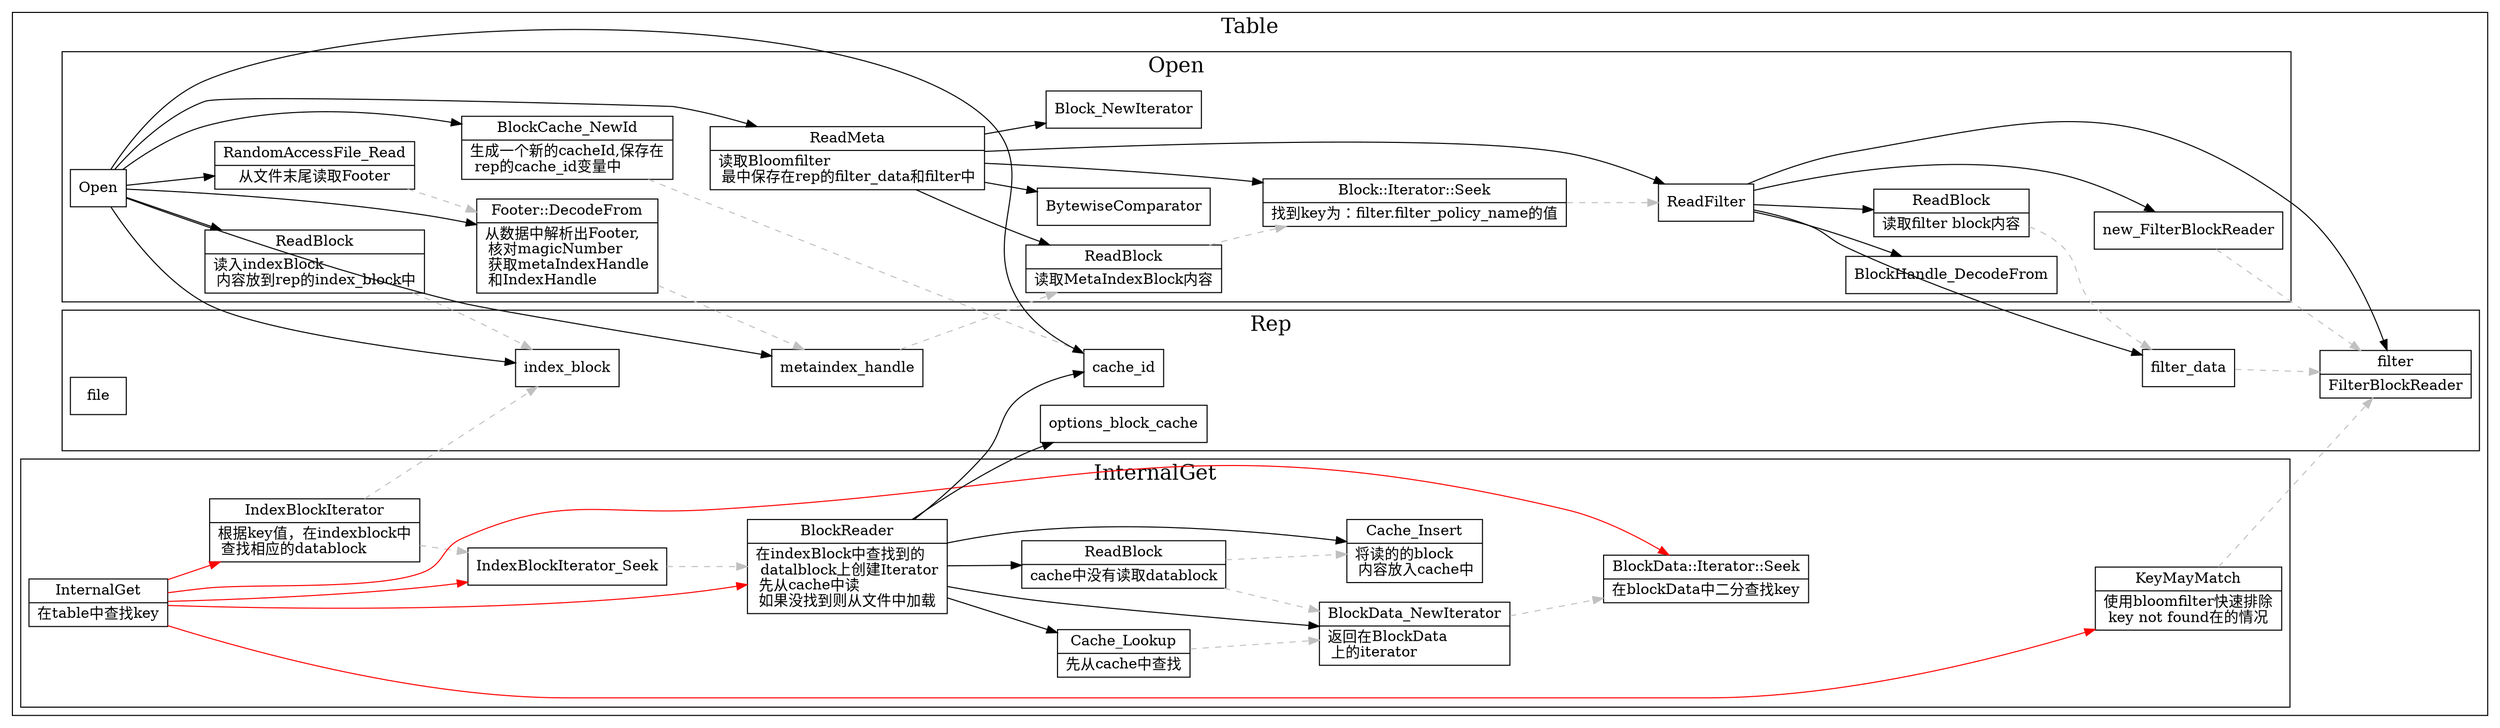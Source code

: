 digraph table_read {
  node[shape=box];
  newrank=true;
  rankdir=LR;
  subgraph cluster_Table {
    graph[label="Table";fontsize=20;];
    subgraph cluster_Rep {
      graph[label="Rep";fontsize=20;];
      cache_id;
      index_block;
      metaindex_handle;
      filter;
      filter_data;
      file;
      options_block_cache;
    }
    subgraph cluster_Open {
      graph[label="Open";fontsize=20;];

      RandomAccessFile_Read[shape="record";
      label="{{
        RandomAccessFile_Read|
          从文件末尾读取Footer
      }}";
      ];
      Footer_DecodeFrom[shape="record";
      label="{{
        Footer::DecodeFrom|
          从数据中解析出Footer,\l 
          核对magicNumber\l
          获取metaIndexHandle\l 
          和IndexHandle\l
      }}";
      ];
      ReadBlock_index[shape="record";
      label="{{
        ReadBlock|
          读入indexBlock\l 
          内容放到rep的index_block中\l
      }}";
      ];
      BlockCache_NewId[shape="record";
      label="{{
        BlockCache_NewId|
          生成一个新的cacheId,保存在\l
          rep的cache_id变量中\l
      }}";
      ];
      ReadBlock_metaindex[shape="record";
      label="{{
        ReadBlock|
          读取MetaIndexBlock内容
      }}";
      ];
      ReadMeta[shape="record";
      label="{{
        ReadMeta|
          读取Bloomfilter\l
          最中保存在rep的filter_data和filter中
      }}";
      ];
      Block_Iterator_Seek[shape="record";
      label="{{
        Block::Iterator::Seek|
          找到key为：filter.filter_policy_name的值
      }}";
      ];
      ReadBlock_filter[shape="record";
      label="{{
        ReadBlock|
          读取filter block内容\l
      }}";
      ];
      ReadBlock_filter -> filter_data[style=dashed;color=gray;];
      filter_data -> filter [style=dashed;color=gray;];
      filter[shape="record";
      label="{{
        filter|
          FilterBlockReader
      }}";
      ];

      Open -> {
        RandomAccessFile_Read;
        Footer_DecodeFrom;
        ReadBlock_index;
        index_block;
        cache_id;
        metaindex_handle;
        BlockCache_NewId;
        ReadMeta;
      }
      ReadMeta -> {
        ReadBlock_metaindex;
        Block_NewIterator;
        BytewiseComparator;
        Block_Iterator_Seek;
        ReadFilter;
      }
      ReadFilter -> {
        BlockHandle_DecodeFrom;
        filter_data;
        filter;
        new_FilterBlockReader;
        ReadBlock_filter;
      }

      Footer_DecodeFrom -> metaindex_handle[style=dashed;color=gray];
      ReadBlock_index -> index_block[style=dashed;color=gray;];
      BlockCache_NewId -> cache_id[style=dashed;color=gray];
      RandomAccessFile_Read -> Footer_DecodeFrom[style=dashed;color=gray];
      new_FilterBlockReader -> filter [style=dashed;color=gray;];
      Block_Iterator_Seek  -> ReadFilter[style=dashed;color=gray;];
      metaindex_handle -> ReadBlock_metaindex [style=dashed;color=gray;];
      ReadBlock_metaindex -> Block_Iterator_Seek [style=dashed;color=gray;];
    }
    subgraph cluster_Get{
      graph[label="InternalGet";fontsize=20;];
      KeyMayMatch[shape="record";
      label="{{
        KeyMayMatch|
          使用bloomfilter快速排除\l 
          key not found在的情况\l
      }}";
      ];
      IndexBlockIterator[shape="record";
      label="{{
        IndexBlockIterator|
          根据key值，在indexblock中\l 
          查找相应的datablock\l
      }}";
      ];
      InternalGet[shape="record";
      label="{{
        InternalGet|
          在table中查找key
      }}";
      ];
      BlockReader[shape="record";
      label="{{
        BlockReader|
          在indexBlock中查找到的\l 
          datalblock上创建Iterator\l
          先从cache中读\l
          如果没找到则从文件中加载\l
      }}";
      ];
      BlockReader -> {
        options_block_cache;
        cache_id;
        Cache_Lookup;
        Cache_Insert;
        ReadBlock_Datablock;
        BlockData_NewIterator;
      }
      Cache_Lookup[shape="record";
        label="{{
          Cache_Lookup|
          先从cache中查找
        }}";
      ];
      Cache_Insert[shape="record";
        label="{{
          Cache_Insert|
          将读的的block\l 
          内容放入cache中\l
        }}";
      ];
      ReadBlock_Datablock[shape="record";
        label="{{
          ReadBlock|
          cache中没有读取datablock
        }}";
      ];
      BlockData_NewIterator[shape="record";
        label="{{
          BlockData_NewIterator|
          返回在BlockData\l 
          上的iterator\l
        }}";
      ];
      ReadBlock_Datablock -> Cache_Insert [style=dashed;color=gray;];
      {ReadBlock_Datablock;Cache_Lookup} -> BlockData_NewIterator[style=dashed;color=gray;];

      InternalGet -> {
        IndexBlockIterator;
        KeyMayMatch;
        BlockReader;
        IndexBlockIterator_Seek;
        BlockData2_Iterator_Seek;
      }[color=red];
      BlockData2_Iterator_Seek[shape="record";
        label="{{
          BlockData::Iterator::Seek|
          在blockData中二分查找key
        }}";
      ];
      BlockData_NewIterator -> BlockData2_Iterator_Seek [style=dashed;color=gray;];
      IndexBlockIterator  -> IndexBlockIterator_Seek [style=dashed;color=gray;];
      IndexBlockIterator_Seek -> BlockReader [style=dashed;color=gray;];
      IndexBlockIterator -> index_block[style=dashed;color=gray;];
      KeyMayMatch -> filter[style=dashed;color=gray;];
    }
  }
}
